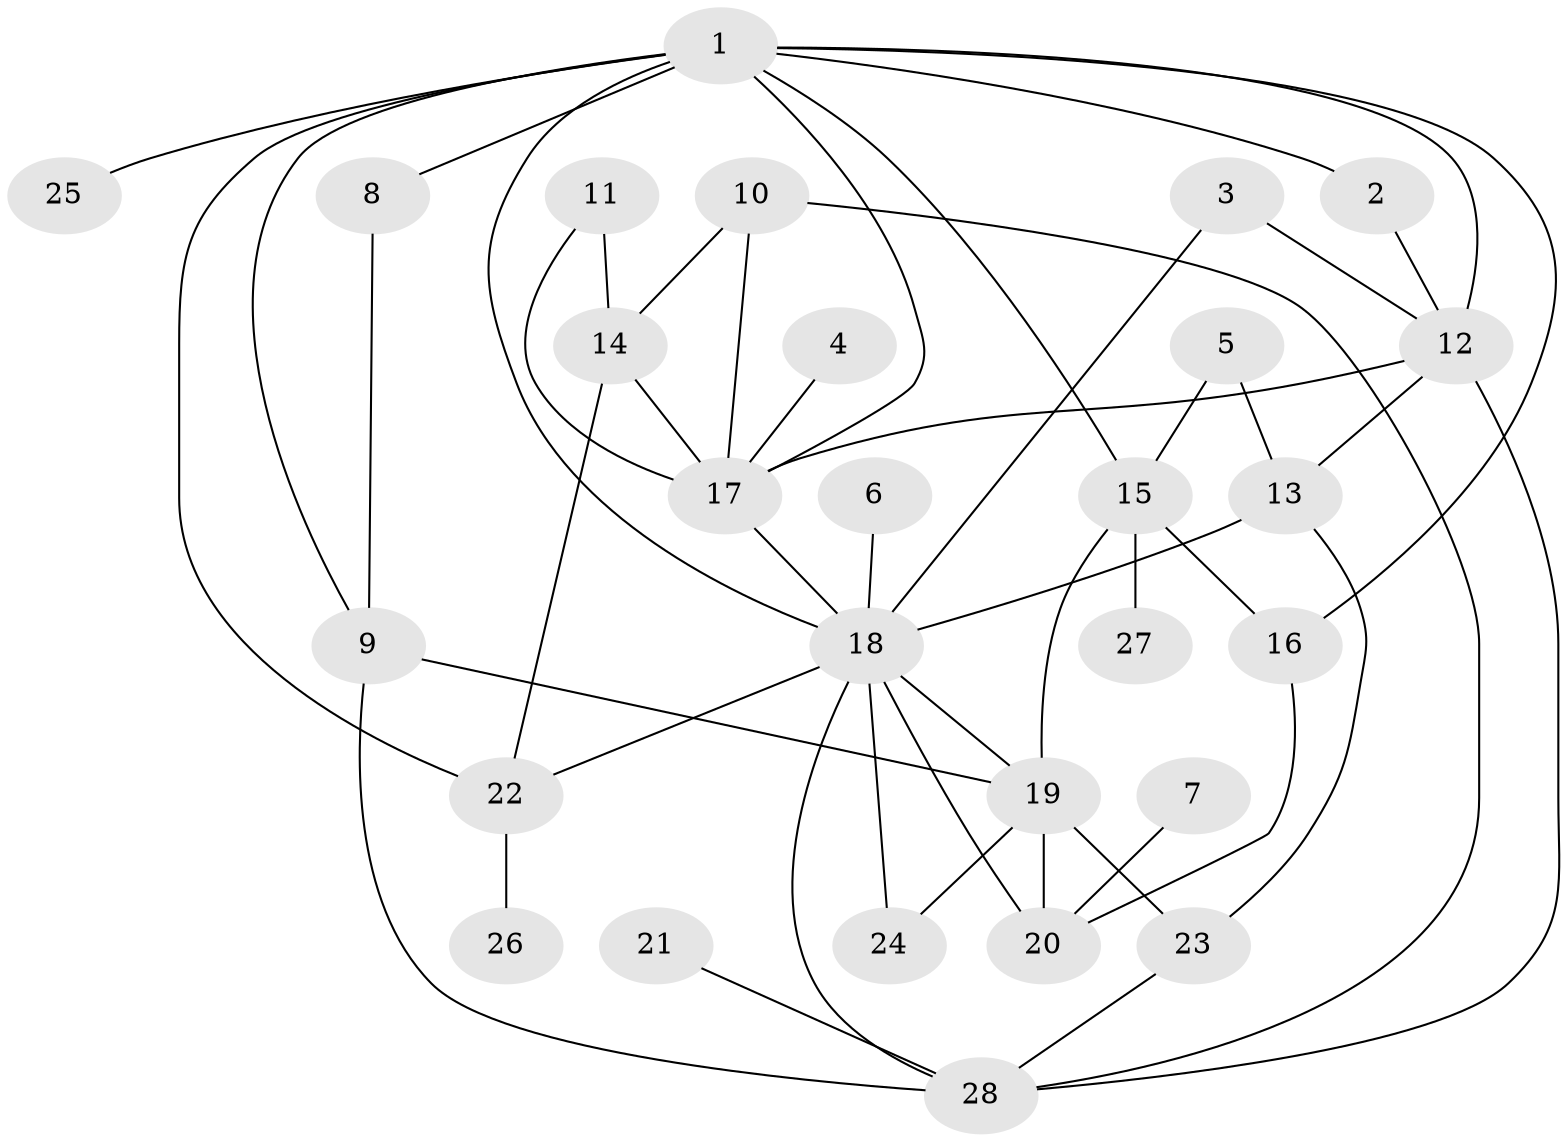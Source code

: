 // original degree distribution, {6: 0.05357142857142857, 5: 0.10714285714285714, 3: 0.30357142857142855, 4: 0.10714285714285714, 2: 0.23214285714285715, 1: 0.19642857142857142}
// Generated by graph-tools (version 1.1) at 2025/25/03/09/25 03:25:28]
// undirected, 28 vertices, 49 edges
graph export_dot {
graph [start="1"]
  node [color=gray90,style=filled];
  1;
  2;
  3;
  4;
  5;
  6;
  7;
  8;
  9;
  10;
  11;
  12;
  13;
  14;
  15;
  16;
  17;
  18;
  19;
  20;
  21;
  22;
  23;
  24;
  25;
  26;
  27;
  28;
  1 -- 2 [weight=1.0];
  1 -- 8 [weight=1.0];
  1 -- 9 [weight=1.0];
  1 -- 12 [weight=1.0];
  1 -- 15 [weight=1.0];
  1 -- 16 [weight=1.0];
  1 -- 17 [weight=1.0];
  1 -- 18 [weight=1.0];
  1 -- 22 [weight=1.0];
  1 -- 25 [weight=1.0];
  2 -- 12 [weight=1.0];
  3 -- 12 [weight=1.0];
  3 -- 18 [weight=1.0];
  4 -- 17 [weight=1.0];
  5 -- 13 [weight=1.0];
  5 -- 15 [weight=1.0];
  6 -- 18 [weight=1.0];
  7 -- 20 [weight=1.0];
  8 -- 9 [weight=1.0];
  9 -- 19 [weight=1.0];
  9 -- 28 [weight=1.0];
  10 -- 14 [weight=1.0];
  10 -- 17 [weight=1.0];
  10 -- 28 [weight=1.0];
  11 -- 14 [weight=1.0];
  11 -- 17 [weight=1.0];
  12 -- 13 [weight=1.0];
  12 -- 17 [weight=1.0];
  12 -- 28 [weight=1.0];
  13 -- 18 [weight=1.0];
  13 -- 23 [weight=1.0];
  14 -- 17 [weight=2.0];
  14 -- 22 [weight=1.0];
  15 -- 16 [weight=1.0];
  15 -- 19 [weight=1.0];
  15 -- 27 [weight=1.0];
  16 -- 20 [weight=1.0];
  17 -- 18 [weight=1.0];
  18 -- 19 [weight=1.0];
  18 -- 20 [weight=1.0];
  18 -- 22 [weight=1.0];
  18 -- 24 [weight=1.0];
  18 -- 28 [weight=1.0];
  19 -- 20 [weight=2.0];
  19 -- 23 [weight=1.0];
  19 -- 24 [weight=1.0];
  21 -- 28 [weight=1.0];
  22 -- 26 [weight=2.0];
  23 -- 28 [weight=1.0];
}

